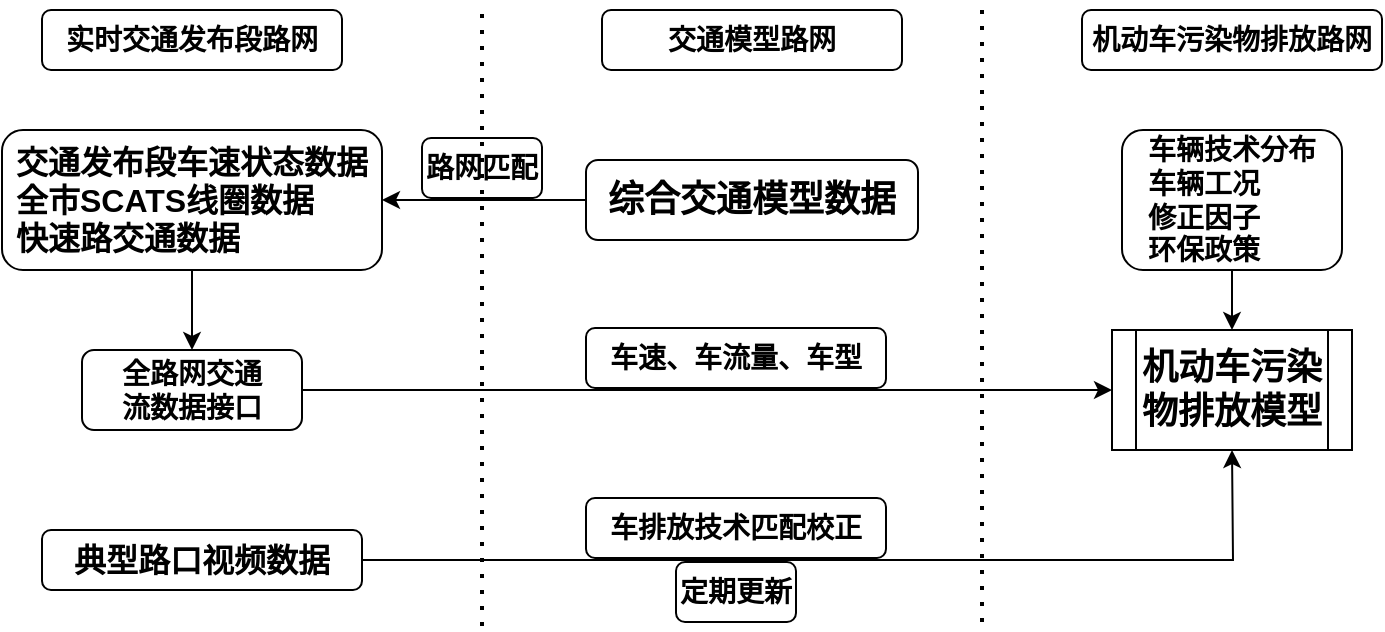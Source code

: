 <mxfile version="13.10.0" type="github">
  <diagram id="C5RBs43oDa-KdzZeNtuy" name="Page-1">
    <mxGraphModel dx="868" dy="482" grid="1" gridSize="10" guides="1" tooltips="1" connect="1" arrows="1" fold="1" page="1" pageScale="1" pageWidth="827" pageHeight="1169" math="0" shadow="0">
      <root>
        <mxCell id="WIyWlLk6GJQsqaUBKTNV-0" />
        <mxCell id="WIyWlLk6GJQsqaUBKTNV-1" parent="WIyWlLk6GJQsqaUBKTNV-0" />
        <mxCell id="oiTO6Ldvvnokbyj64V5V-10" style="edgeStyle=orthogonalEdgeStyle;rounded=0;orthogonalLoop=1;jettySize=auto;html=1;exitX=0.5;exitY=1;exitDx=0;exitDy=0;entryX=0.5;entryY=0;entryDx=0;entryDy=0;" edge="1" parent="WIyWlLk6GJQsqaUBKTNV-1" source="WIyWlLk6GJQsqaUBKTNV-3" target="oiTO6Ldvvnokbyj64V5V-0">
          <mxGeometry relative="1" as="geometry" />
        </mxCell>
        <mxCell id="WIyWlLk6GJQsqaUBKTNV-3" value="&lt;div style=&quot;text-align: left&quot;&gt;&lt;span&gt;&lt;font style=&quot;font-size: 16px&quot;&gt;&lt;b&gt;交通发布段车速状态数据&lt;/b&gt;&lt;/font&gt;&lt;/span&gt;&lt;/div&gt;&lt;div style=&quot;text-align: left&quot;&gt;&lt;span&gt;&lt;font size=&quot;3&quot;&gt;&lt;b&gt;全市SCATS线圈数据&lt;/b&gt;&lt;/font&gt;&lt;/span&gt;&lt;/div&gt;&lt;div style=&quot;text-align: left&quot;&gt;&lt;span&gt;&lt;font size=&quot;3&quot;&gt;&lt;b&gt;快速路交通数据&lt;/b&gt;&lt;/font&gt;&lt;/span&gt;&lt;/div&gt;" style="rounded=1;whiteSpace=wrap;html=1;fontSize=12;glass=0;strokeWidth=1;shadow=0;" parent="WIyWlLk6GJQsqaUBKTNV-1" vertex="1">
          <mxGeometry x="50" y="160" width="190" height="70" as="geometry" />
        </mxCell>
        <mxCell id="oiTO6Ldvvnokbyj64V5V-7" style="edgeStyle=orthogonalEdgeStyle;rounded=0;orthogonalLoop=1;jettySize=auto;html=1;exitX=1;exitY=0.5;exitDx=0;exitDy=0;" edge="1" parent="WIyWlLk6GJQsqaUBKTNV-1" source="oiTO6Ldvvnokbyj64V5V-0">
          <mxGeometry relative="1" as="geometry">
            <mxPoint x="605" y="290" as="targetPoint" />
          </mxGeometry>
        </mxCell>
        <mxCell id="oiTO6Ldvvnokbyj64V5V-0" value="&lt;font style=&quot;font-size: 14px&quot;&gt;&lt;b&gt;全路网交通&lt;br&gt;流数据接口&lt;/b&gt;&lt;/font&gt;" style="rounded=1;whiteSpace=wrap;html=1;" vertex="1" parent="WIyWlLk6GJQsqaUBKTNV-1">
          <mxGeometry x="90" y="270" width="110" height="40" as="geometry" />
        </mxCell>
        <mxCell id="oiTO6Ldvvnokbyj64V5V-9" style="edgeStyle=orthogonalEdgeStyle;rounded=0;orthogonalLoop=1;jettySize=auto;html=1;exitX=1;exitY=0.5;exitDx=0;exitDy=0;entryX=0.5;entryY=1;entryDx=0;entryDy=0;" edge="1" parent="WIyWlLk6GJQsqaUBKTNV-1" source="oiTO6Ldvvnokbyj64V5V-1">
          <mxGeometry relative="1" as="geometry">
            <mxPoint x="665" y="320" as="targetPoint" />
          </mxGeometry>
        </mxCell>
        <mxCell id="oiTO6Ldvvnokbyj64V5V-1" value="&lt;font style=&quot;font-size: 16px&quot;&gt;&lt;b&gt;典型路口视频数据&lt;/b&gt;&lt;/font&gt;" style="rounded=1;whiteSpace=wrap;html=1;fontSize=16;" vertex="1" parent="WIyWlLk6GJQsqaUBKTNV-1">
          <mxGeometry x="70" y="360" width="160" height="30" as="geometry" />
        </mxCell>
        <mxCell id="oiTO6Ldvvnokbyj64V5V-12" style="edgeStyle=orthogonalEdgeStyle;rounded=0;orthogonalLoop=1;jettySize=auto;html=1;exitX=0;exitY=0.5;exitDx=0;exitDy=0;entryX=1;entryY=0.5;entryDx=0;entryDy=0;" edge="1" parent="WIyWlLk6GJQsqaUBKTNV-1" source="oiTO6Ldvvnokbyj64V5V-2" target="WIyWlLk6GJQsqaUBKTNV-3">
          <mxGeometry relative="1" as="geometry" />
        </mxCell>
        <mxCell id="oiTO6Ldvvnokbyj64V5V-2" value="&lt;div&gt;&lt;/div&gt;&lt;font style=&quot;font-size: 18px&quot;&gt;&lt;div&gt;&lt;/div&gt;&lt;b&gt;综合交通模型数据&lt;/b&gt;&lt;br&gt;&lt;/font&gt;" style="rounded=1;whiteSpace=wrap;html=1;align=center;" vertex="1" parent="WIyWlLk6GJQsqaUBKTNV-1">
          <mxGeometry x="342" y="175" width="166" height="40" as="geometry" />
        </mxCell>
        <mxCell id="oiTO6Ldvvnokbyj64V5V-3" value="&lt;font style=&quot;font-size: 14px&quot;&gt;&lt;b&gt;车速、车流量、车型&lt;/b&gt;&lt;/font&gt;" style="rounded=1;whiteSpace=wrap;html=1;" vertex="1" parent="WIyWlLk6GJQsqaUBKTNV-1">
          <mxGeometry x="342" y="259" width="150" height="30" as="geometry" />
        </mxCell>
        <mxCell id="oiTO6Ldvvnokbyj64V5V-6" style="edgeStyle=orthogonalEdgeStyle;rounded=0;orthogonalLoop=1;jettySize=auto;html=1;exitX=0.5;exitY=1;exitDx=0;exitDy=0;entryX=0.5;entryY=0;entryDx=0;entryDy=0;" edge="1" parent="WIyWlLk6GJQsqaUBKTNV-1" source="oiTO6Ldvvnokbyj64V5V-5">
          <mxGeometry relative="1" as="geometry">
            <mxPoint x="665" y="260" as="targetPoint" />
          </mxGeometry>
        </mxCell>
        <mxCell id="oiTO6Ldvvnokbyj64V5V-5" value="&lt;div style=&quot;text-align: left&quot;&gt;&lt;span style=&quot;font-size: 14px&quot;&gt;&lt;b&gt;车辆技术分布&lt;/b&gt;&lt;/span&gt;&lt;/div&gt;&lt;font style=&quot;font-size: 14px&quot;&gt;&lt;b&gt;&lt;div style=&quot;text-align: left&quot;&gt;&lt;span&gt;车辆工况&lt;/span&gt;&lt;/div&gt;&lt;div style=&quot;text-align: left&quot;&gt;&lt;span&gt;修正因子&lt;/span&gt;&lt;/div&gt;&lt;div style=&quot;text-align: left&quot;&gt;&lt;span&gt;环保政策&lt;/span&gt;&lt;/div&gt;&lt;/b&gt;&lt;/font&gt;" style="rounded=1;whiteSpace=wrap;html=1;" vertex="1" parent="WIyWlLk6GJQsqaUBKTNV-1">
          <mxGeometry x="610" y="160" width="110" height="70" as="geometry" />
        </mxCell>
        <mxCell id="oiTO6Ldvvnokbyj64V5V-8" value="&lt;font style=&quot;font-size: 14px&quot;&gt;&lt;b&gt;车排放技术匹配校正&lt;/b&gt;&lt;/font&gt;" style="rounded=1;whiteSpace=wrap;html=1;" vertex="1" parent="WIyWlLk6GJQsqaUBKTNV-1">
          <mxGeometry x="342" y="344" width="150" height="30" as="geometry" />
        </mxCell>
        <mxCell id="oiTO6Ldvvnokbyj64V5V-11" value="&lt;font style=&quot;font-size: 14px&quot;&gt;&lt;b&gt;路网匹配&lt;/b&gt;&lt;/font&gt;" style="rounded=1;whiteSpace=wrap;html=1;" vertex="1" parent="WIyWlLk6GJQsqaUBKTNV-1">
          <mxGeometry x="260" y="164" width="60" height="30" as="geometry" />
        </mxCell>
        <mxCell id="oiTO6Ldvvnokbyj64V5V-13" value="&lt;font style=&quot;font-size: 14px&quot;&gt;&lt;b&gt;定期更新&lt;/b&gt;&lt;/font&gt;" style="rounded=1;whiteSpace=wrap;html=1;" vertex="1" parent="WIyWlLk6GJQsqaUBKTNV-1">
          <mxGeometry x="387" y="376" width="60" height="30" as="geometry" />
        </mxCell>
        <mxCell id="oiTO6Ldvvnokbyj64V5V-14" value="&lt;b&gt;&lt;font style=&quot;font-size: 14px&quot;&gt;实时交通发布段路网&lt;/font&gt;&lt;/b&gt;" style="rounded=1;whiteSpace=wrap;html=1;" vertex="1" parent="WIyWlLk6GJQsqaUBKTNV-1">
          <mxGeometry x="70" y="100" width="150" height="30" as="geometry" />
        </mxCell>
        <mxCell id="oiTO6Ldvvnokbyj64V5V-15" value="&lt;b&gt;&lt;font style=&quot;font-size: 14px&quot;&gt;交通模型路网&lt;/font&gt;&lt;/b&gt;" style="rounded=1;whiteSpace=wrap;html=1;" vertex="1" parent="WIyWlLk6GJQsqaUBKTNV-1">
          <mxGeometry x="350" y="100" width="150" height="30" as="geometry" />
        </mxCell>
        <mxCell id="oiTO6Ldvvnokbyj64V5V-16" value="&lt;b&gt;&lt;font style=&quot;font-size: 14px&quot;&gt;机动车污染物排放路网&lt;/font&gt;&lt;/b&gt;" style="rounded=1;whiteSpace=wrap;html=1;" vertex="1" parent="WIyWlLk6GJQsqaUBKTNV-1">
          <mxGeometry x="590" y="100" width="150" height="30" as="geometry" />
        </mxCell>
        <mxCell id="oiTO6Ldvvnokbyj64V5V-20" value="" style="endArrow=none;dashed=1;html=1;dashPattern=1 3;strokeWidth=2;" edge="1" parent="WIyWlLk6GJQsqaUBKTNV-1">
          <mxGeometry width="50" height="50" relative="1" as="geometry">
            <mxPoint x="540" y="406" as="sourcePoint" />
            <mxPoint x="540" y="96" as="targetPoint" />
          </mxGeometry>
        </mxCell>
        <mxCell id="oiTO6Ldvvnokbyj64V5V-21" value="" style="endArrow=none;dashed=1;html=1;dashPattern=1 3;strokeWidth=2;" edge="1" parent="WIyWlLk6GJQsqaUBKTNV-1">
          <mxGeometry width="50" height="50" relative="1" as="geometry">
            <mxPoint x="290" y="408" as="sourcePoint" />
            <mxPoint x="290" y="98" as="targetPoint" />
          </mxGeometry>
        </mxCell>
        <mxCell id="oiTO6Ldvvnokbyj64V5V-22" value="&lt;font style=&quot;font-size: 18px&quot;&gt;&lt;b&gt;机动车污染物排放模型&lt;/b&gt;&lt;/font&gt;" style="shape=process;whiteSpace=wrap;html=1;backgroundOutline=1;" vertex="1" parent="WIyWlLk6GJQsqaUBKTNV-1">
          <mxGeometry x="605" y="260" width="120" height="60" as="geometry" />
        </mxCell>
      </root>
    </mxGraphModel>
  </diagram>
</mxfile>
